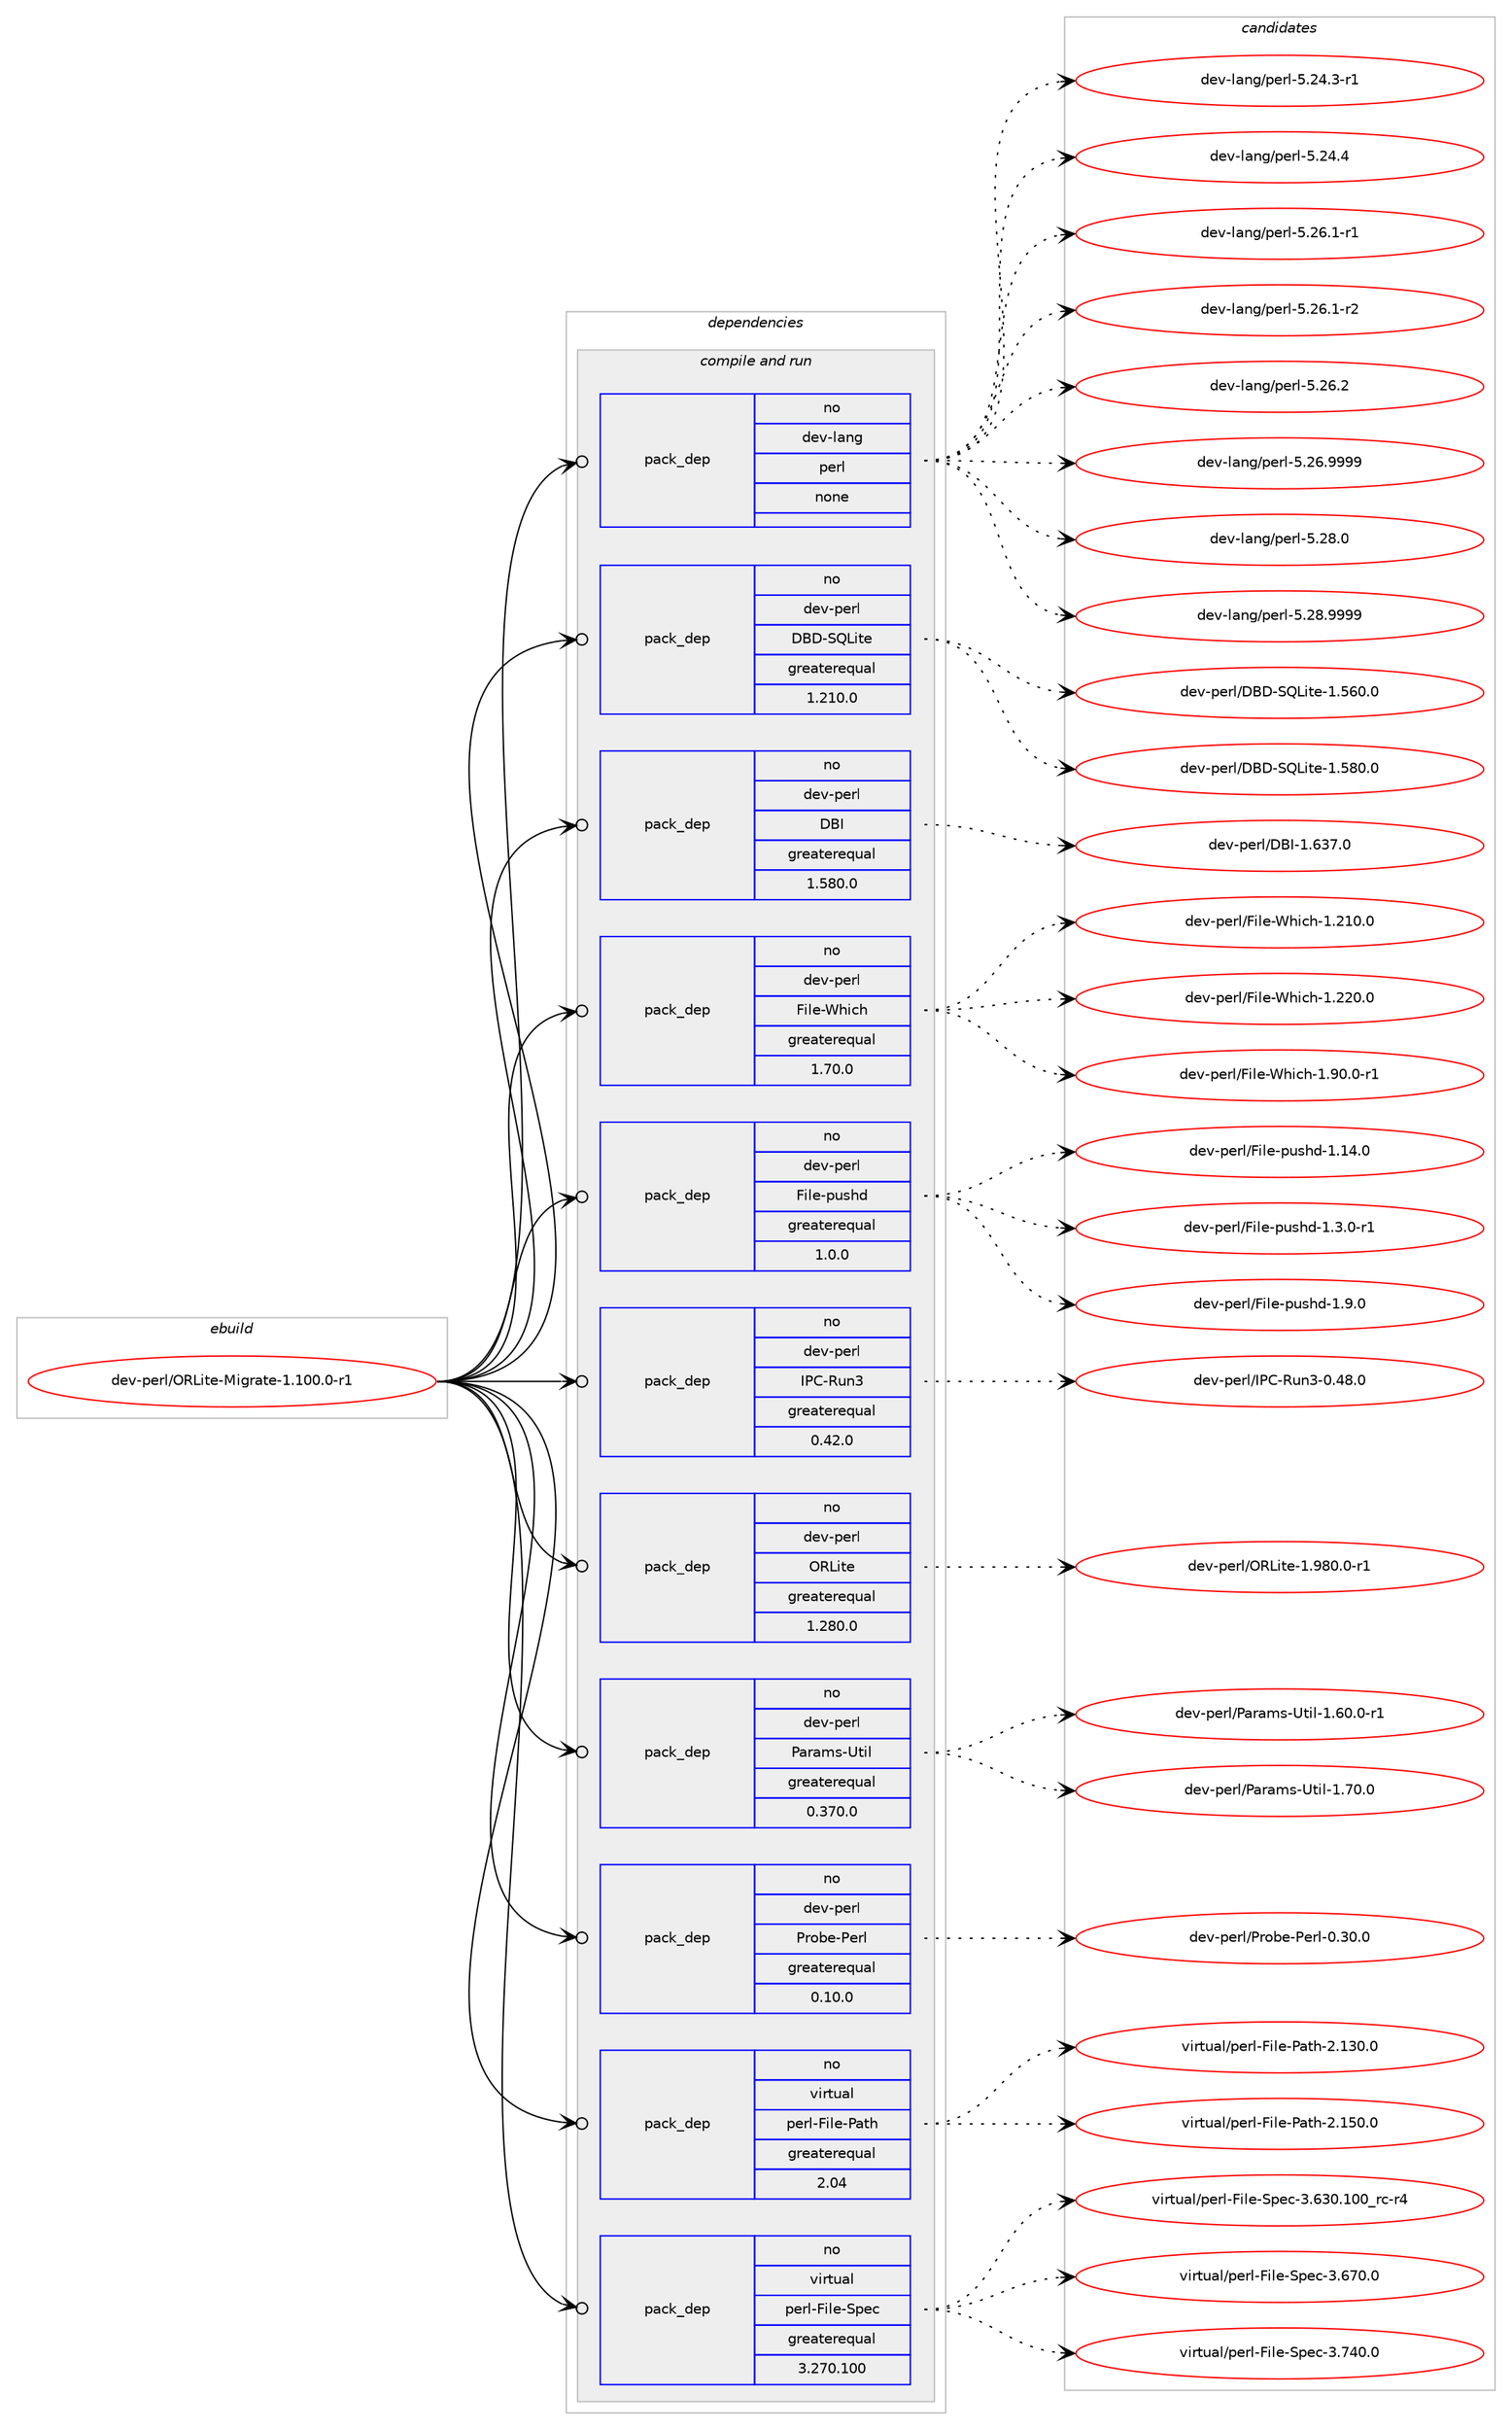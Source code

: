 digraph prolog {

# *************
# Graph options
# *************

newrank=true;
concentrate=true;
compound=true;
graph [rankdir=LR,fontname=Helvetica,fontsize=10,ranksep=1.5];#, ranksep=2.5, nodesep=0.2];
edge  [arrowhead=vee];
node  [fontname=Helvetica,fontsize=10];

# **********
# The ebuild
# **********

subgraph cluster_leftcol {
color=gray;
rank=same;
label=<<i>ebuild</i>>;
id [label="dev-perl/ORLite-Migrate-1.100.0-r1", color=red, width=4, href="../dev-perl/ORLite-Migrate-1.100.0-r1.svg"];
}

# ****************
# The dependencies
# ****************

subgraph cluster_midcol {
color=gray;
label=<<i>dependencies</i>>;
subgraph cluster_compile {
fillcolor="#eeeeee";
style=filled;
label=<<i>compile</i>>;
}
subgraph cluster_compileandrun {
fillcolor="#eeeeee";
style=filled;
label=<<i>compile and run</i>>;
subgraph pack995024 {
dependency1386708 [label=<<TABLE BORDER="0" CELLBORDER="1" CELLSPACING="0" CELLPADDING="4" WIDTH="220"><TR><TD ROWSPAN="6" CELLPADDING="30">pack_dep</TD></TR><TR><TD WIDTH="110">no</TD></TR><TR><TD>dev-lang</TD></TR><TR><TD>perl</TD></TR><TR><TD>none</TD></TR><TR><TD></TD></TR></TABLE>>, shape=none, color=blue];
}
id:e -> dependency1386708:w [weight=20,style="solid",arrowhead="odotvee"];
subgraph pack995025 {
dependency1386709 [label=<<TABLE BORDER="0" CELLBORDER="1" CELLSPACING="0" CELLPADDING="4" WIDTH="220"><TR><TD ROWSPAN="6" CELLPADDING="30">pack_dep</TD></TR><TR><TD WIDTH="110">no</TD></TR><TR><TD>dev-perl</TD></TR><TR><TD>DBD-SQLite</TD></TR><TR><TD>greaterequal</TD></TR><TR><TD>1.210.0</TD></TR></TABLE>>, shape=none, color=blue];
}
id:e -> dependency1386709:w [weight=20,style="solid",arrowhead="odotvee"];
subgraph pack995026 {
dependency1386710 [label=<<TABLE BORDER="0" CELLBORDER="1" CELLSPACING="0" CELLPADDING="4" WIDTH="220"><TR><TD ROWSPAN="6" CELLPADDING="30">pack_dep</TD></TR><TR><TD WIDTH="110">no</TD></TR><TR><TD>dev-perl</TD></TR><TR><TD>DBI</TD></TR><TR><TD>greaterequal</TD></TR><TR><TD>1.580.0</TD></TR></TABLE>>, shape=none, color=blue];
}
id:e -> dependency1386710:w [weight=20,style="solid",arrowhead="odotvee"];
subgraph pack995027 {
dependency1386711 [label=<<TABLE BORDER="0" CELLBORDER="1" CELLSPACING="0" CELLPADDING="4" WIDTH="220"><TR><TD ROWSPAN="6" CELLPADDING="30">pack_dep</TD></TR><TR><TD WIDTH="110">no</TD></TR><TR><TD>dev-perl</TD></TR><TR><TD>File-Which</TD></TR><TR><TD>greaterequal</TD></TR><TR><TD>1.70.0</TD></TR></TABLE>>, shape=none, color=blue];
}
id:e -> dependency1386711:w [weight=20,style="solid",arrowhead="odotvee"];
subgraph pack995028 {
dependency1386712 [label=<<TABLE BORDER="0" CELLBORDER="1" CELLSPACING="0" CELLPADDING="4" WIDTH="220"><TR><TD ROWSPAN="6" CELLPADDING="30">pack_dep</TD></TR><TR><TD WIDTH="110">no</TD></TR><TR><TD>dev-perl</TD></TR><TR><TD>File-pushd</TD></TR><TR><TD>greaterequal</TD></TR><TR><TD>1.0.0</TD></TR></TABLE>>, shape=none, color=blue];
}
id:e -> dependency1386712:w [weight=20,style="solid",arrowhead="odotvee"];
subgraph pack995029 {
dependency1386713 [label=<<TABLE BORDER="0" CELLBORDER="1" CELLSPACING="0" CELLPADDING="4" WIDTH="220"><TR><TD ROWSPAN="6" CELLPADDING="30">pack_dep</TD></TR><TR><TD WIDTH="110">no</TD></TR><TR><TD>dev-perl</TD></TR><TR><TD>IPC-Run3</TD></TR><TR><TD>greaterequal</TD></TR><TR><TD>0.42.0</TD></TR></TABLE>>, shape=none, color=blue];
}
id:e -> dependency1386713:w [weight=20,style="solid",arrowhead="odotvee"];
subgraph pack995030 {
dependency1386714 [label=<<TABLE BORDER="0" CELLBORDER="1" CELLSPACING="0" CELLPADDING="4" WIDTH="220"><TR><TD ROWSPAN="6" CELLPADDING="30">pack_dep</TD></TR><TR><TD WIDTH="110">no</TD></TR><TR><TD>dev-perl</TD></TR><TR><TD>ORLite</TD></TR><TR><TD>greaterequal</TD></TR><TR><TD>1.280.0</TD></TR></TABLE>>, shape=none, color=blue];
}
id:e -> dependency1386714:w [weight=20,style="solid",arrowhead="odotvee"];
subgraph pack995031 {
dependency1386715 [label=<<TABLE BORDER="0" CELLBORDER="1" CELLSPACING="0" CELLPADDING="4" WIDTH="220"><TR><TD ROWSPAN="6" CELLPADDING="30">pack_dep</TD></TR><TR><TD WIDTH="110">no</TD></TR><TR><TD>dev-perl</TD></TR><TR><TD>Params-Util</TD></TR><TR><TD>greaterequal</TD></TR><TR><TD>0.370.0</TD></TR></TABLE>>, shape=none, color=blue];
}
id:e -> dependency1386715:w [weight=20,style="solid",arrowhead="odotvee"];
subgraph pack995032 {
dependency1386716 [label=<<TABLE BORDER="0" CELLBORDER="1" CELLSPACING="0" CELLPADDING="4" WIDTH="220"><TR><TD ROWSPAN="6" CELLPADDING="30">pack_dep</TD></TR><TR><TD WIDTH="110">no</TD></TR><TR><TD>dev-perl</TD></TR><TR><TD>Probe-Perl</TD></TR><TR><TD>greaterequal</TD></TR><TR><TD>0.10.0</TD></TR></TABLE>>, shape=none, color=blue];
}
id:e -> dependency1386716:w [weight=20,style="solid",arrowhead="odotvee"];
subgraph pack995033 {
dependency1386717 [label=<<TABLE BORDER="0" CELLBORDER="1" CELLSPACING="0" CELLPADDING="4" WIDTH="220"><TR><TD ROWSPAN="6" CELLPADDING="30">pack_dep</TD></TR><TR><TD WIDTH="110">no</TD></TR><TR><TD>virtual</TD></TR><TR><TD>perl-File-Path</TD></TR><TR><TD>greaterequal</TD></TR><TR><TD>2.04</TD></TR></TABLE>>, shape=none, color=blue];
}
id:e -> dependency1386717:w [weight=20,style="solid",arrowhead="odotvee"];
subgraph pack995034 {
dependency1386718 [label=<<TABLE BORDER="0" CELLBORDER="1" CELLSPACING="0" CELLPADDING="4" WIDTH="220"><TR><TD ROWSPAN="6" CELLPADDING="30">pack_dep</TD></TR><TR><TD WIDTH="110">no</TD></TR><TR><TD>virtual</TD></TR><TR><TD>perl-File-Spec</TD></TR><TR><TD>greaterequal</TD></TR><TR><TD>3.270.100</TD></TR></TABLE>>, shape=none, color=blue];
}
id:e -> dependency1386718:w [weight=20,style="solid",arrowhead="odotvee"];
}
subgraph cluster_run {
fillcolor="#eeeeee";
style=filled;
label=<<i>run</i>>;
}
}

# **************
# The candidates
# **************

subgraph cluster_choices {
rank=same;
color=gray;
label=<<i>candidates</i>>;

subgraph choice995024 {
color=black;
nodesep=1;
choice100101118451089711010347112101114108455346505246514511449 [label="dev-lang/perl-5.24.3-r1", color=red, width=4,href="../dev-lang/perl-5.24.3-r1.svg"];
choice10010111845108971101034711210111410845534650524652 [label="dev-lang/perl-5.24.4", color=red, width=4,href="../dev-lang/perl-5.24.4.svg"];
choice100101118451089711010347112101114108455346505446494511449 [label="dev-lang/perl-5.26.1-r1", color=red, width=4,href="../dev-lang/perl-5.26.1-r1.svg"];
choice100101118451089711010347112101114108455346505446494511450 [label="dev-lang/perl-5.26.1-r2", color=red, width=4,href="../dev-lang/perl-5.26.1-r2.svg"];
choice10010111845108971101034711210111410845534650544650 [label="dev-lang/perl-5.26.2", color=red, width=4,href="../dev-lang/perl-5.26.2.svg"];
choice10010111845108971101034711210111410845534650544657575757 [label="dev-lang/perl-5.26.9999", color=red, width=4,href="../dev-lang/perl-5.26.9999.svg"];
choice10010111845108971101034711210111410845534650564648 [label="dev-lang/perl-5.28.0", color=red, width=4,href="../dev-lang/perl-5.28.0.svg"];
choice10010111845108971101034711210111410845534650564657575757 [label="dev-lang/perl-5.28.9999", color=red, width=4,href="../dev-lang/perl-5.28.9999.svg"];
dependency1386708:e -> choice100101118451089711010347112101114108455346505246514511449:w [style=dotted,weight="100"];
dependency1386708:e -> choice10010111845108971101034711210111410845534650524652:w [style=dotted,weight="100"];
dependency1386708:e -> choice100101118451089711010347112101114108455346505446494511449:w [style=dotted,weight="100"];
dependency1386708:e -> choice100101118451089711010347112101114108455346505446494511450:w [style=dotted,weight="100"];
dependency1386708:e -> choice10010111845108971101034711210111410845534650544650:w [style=dotted,weight="100"];
dependency1386708:e -> choice10010111845108971101034711210111410845534650544657575757:w [style=dotted,weight="100"];
dependency1386708:e -> choice10010111845108971101034711210111410845534650564648:w [style=dotted,weight="100"];
dependency1386708:e -> choice10010111845108971101034711210111410845534650564657575757:w [style=dotted,weight="100"];
}
subgraph choice995025 {
color=black;
nodesep=1;
choice1001011184511210111410847686668458381761051161014549465354484648 [label="dev-perl/DBD-SQLite-1.560.0", color=red, width=4,href="../dev-perl/DBD-SQLite-1.560.0.svg"];
choice1001011184511210111410847686668458381761051161014549465356484648 [label="dev-perl/DBD-SQLite-1.580.0", color=red, width=4,href="../dev-perl/DBD-SQLite-1.580.0.svg"];
dependency1386709:e -> choice1001011184511210111410847686668458381761051161014549465354484648:w [style=dotted,weight="100"];
dependency1386709:e -> choice1001011184511210111410847686668458381761051161014549465356484648:w [style=dotted,weight="100"];
}
subgraph choice995026 {
color=black;
nodesep=1;
choice10010111845112101114108476866734549465451554648 [label="dev-perl/DBI-1.637.0", color=red, width=4,href="../dev-perl/DBI-1.637.0.svg"];
dependency1386710:e -> choice10010111845112101114108476866734549465451554648:w [style=dotted,weight="100"];
}
subgraph choice995027 {
color=black;
nodesep=1;
choice1001011184511210111410847701051081014587104105991044549465049484648 [label="dev-perl/File-Which-1.210.0", color=red, width=4,href="../dev-perl/File-Which-1.210.0.svg"];
choice1001011184511210111410847701051081014587104105991044549465050484648 [label="dev-perl/File-Which-1.220.0", color=red, width=4,href="../dev-perl/File-Which-1.220.0.svg"];
choice100101118451121011141084770105108101458710410599104454946574846484511449 [label="dev-perl/File-Which-1.90.0-r1", color=red, width=4,href="../dev-perl/File-Which-1.90.0-r1.svg"];
dependency1386711:e -> choice1001011184511210111410847701051081014587104105991044549465049484648:w [style=dotted,weight="100"];
dependency1386711:e -> choice1001011184511210111410847701051081014587104105991044549465050484648:w [style=dotted,weight="100"];
dependency1386711:e -> choice100101118451121011141084770105108101458710410599104454946574846484511449:w [style=dotted,weight="100"];
}
subgraph choice995028 {
color=black;
nodesep=1;
choice1001011184511210111410847701051081014511211711510410045494649524648 [label="dev-perl/File-pushd-1.14.0", color=red, width=4,href="../dev-perl/File-pushd-1.14.0.svg"];
choice100101118451121011141084770105108101451121171151041004549465146484511449 [label="dev-perl/File-pushd-1.3.0-r1", color=red, width=4,href="../dev-perl/File-pushd-1.3.0-r1.svg"];
choice10010111845112101114108477010510810145112117115104100454946574648 [label="dev-perl/File-pushd-1.9.0", color=red, width=4,href="../dev-perl/File-pushd-1.9.0.svg"];
dependency1386712:e -> choice1001011184511210111410847701051081014511211711510410045494649524648:w [style=dotted,weight="100"];
dependency1386712:e -> choice100101118451121011141084770105108101451121171151041004549465146484511449:w [style=dotted,weight="100"];
dependency1386712:e -> choice10010111845112101114108477010510810145112117115104100454946574648:w [style=dotted,weight="100"];
}
subgraph choice995029 {
color=black;
nodesep=1;
choice100101118451121011141084773806745821171105145484652564648 [label="dev-perl/IPC-Run3-0.48.0", color=red, width=4,href="../dev-perl/IPC-Run3-0.48.0.svg"];
dependency1386713:e -> choice100101118451121011141084773806745821171105145484652564648:w [style=dotted,weight="100"];
}
subgraph choice995030 {
color=black;
nodesep=1;
choice100101118451121011141084779827610511610145494657564846484511449 [label="dev-perl/ORLite-1.980.0-r1", color=red, width=4,href="../dev-perl/ORLite-1.980.0-r1.svg"];
dependency1386714:e -> choice100101118451121011141084779827610511610145494657564846484511449:w [style=dotted,weight="100"];
}
subgraph choice995031 {
color=black;
nodesep=1;
choice10010111845112101114108478097114971091154585116105108454946544846484511449 [label="dev-perl/Params-Util-1.60.0-r1", color=red, width=4,href="../dev-perl/Params-Util-1.60.0-r1.svg"];
choice1001011184511210111410847809711497109115458511610510845494655484648 [label="dev-perl/Params-Util-1.70.0", color=red, width=4,href="../dev-perl/Params-Util-1.70.0.svg"];
dependency1386715:e -> choice10010111845112101114108478097114971091154585116105108454946544846484511449:w [style=dotted,weight="100"];
dependency1386715:e -> choice1001011184511210111410847809711497109115458511610510845494655484648:w [style=dotted,weight="100"];
}
subgraph choice995032 {
color=black;
nodesep=1;
choice10010111845112101114108478011411198101458010111410845484651484648 [label="dev-perl/Probe-Perl-0.30.0", color=red, width=4,href="../dev-perl/Probe-Perl-0.30.0.svg"];
dependency1386716:e -> choice10010111845112101114108478011411198101458010111410845484651484648:w [style=dotted,weight="100"];
}
subgraph choice995033 {
color=black;
nodesep=1;
choice118105114116117971084711210111410845701051081014580971161044550464951484648 [label="virtual/perl-File-Path-2.130.0", color=red, width=4,href="../virtual/perl-File-Path-2.130.0.svg"];
choice118105114116117971084711210111410845701051081014580971161044550464953484648 [label="virtual/perl-File-Path-2.150.0", color=red, width=4,href="../virtual/perl-File-Path-2.150.0.svg"];
dependency1386717:e -> choice118105114116117971084711210111410845701051081014580971161044550464951484648:w [style=dotted,weight="100"];
dependency1386717:e -> choice118105114116117971084711210111410845701051081014580971161044550464953484648:w [style=dotted,weight="100"];
}
subgraph choice995034 {
color=black;
nodesep=1;
choice118105114116117971084711210111410845701051081014583112101994551465451484649484895114994511452 [label="virtual/perl-File-Spec-3.630.100_rc-r4", color=red, width=4,href="../virtual/perl-File-Spec-3.630.100_rc-r4.svg"];
choice118105114116117971084711210111410845701051081014583112101994551465455484648 [label="virtual/perl-File-Spec-3.670.0", color=red, width=4,href="../virtual/perl-File-Spec-3.670.0.svg"];
choice118105114116117971084711210111410845701051081014583112101994551465552484648 [label="virtual/perl-File-Spec-3.740.0", color=red, width=4,href="../virtual/perl-File-Spec-3.740.0.svg"];
dependency1386718:e -> choice118105114116117971084711210111410845701051081014583112101994551465451484649484895114994511452:w [style=dotted,weight="100"];
dependency1386718:e -> choice118105114116117971084711210111410845701051081014583112101994551465455484648:w [style=dotted,weight="100"];
dependency1386718:e -> choice118105114116117971084711210111410845701051081014583112101994551465552484648:w [style=dotted,weight="100"];
}
}

}
